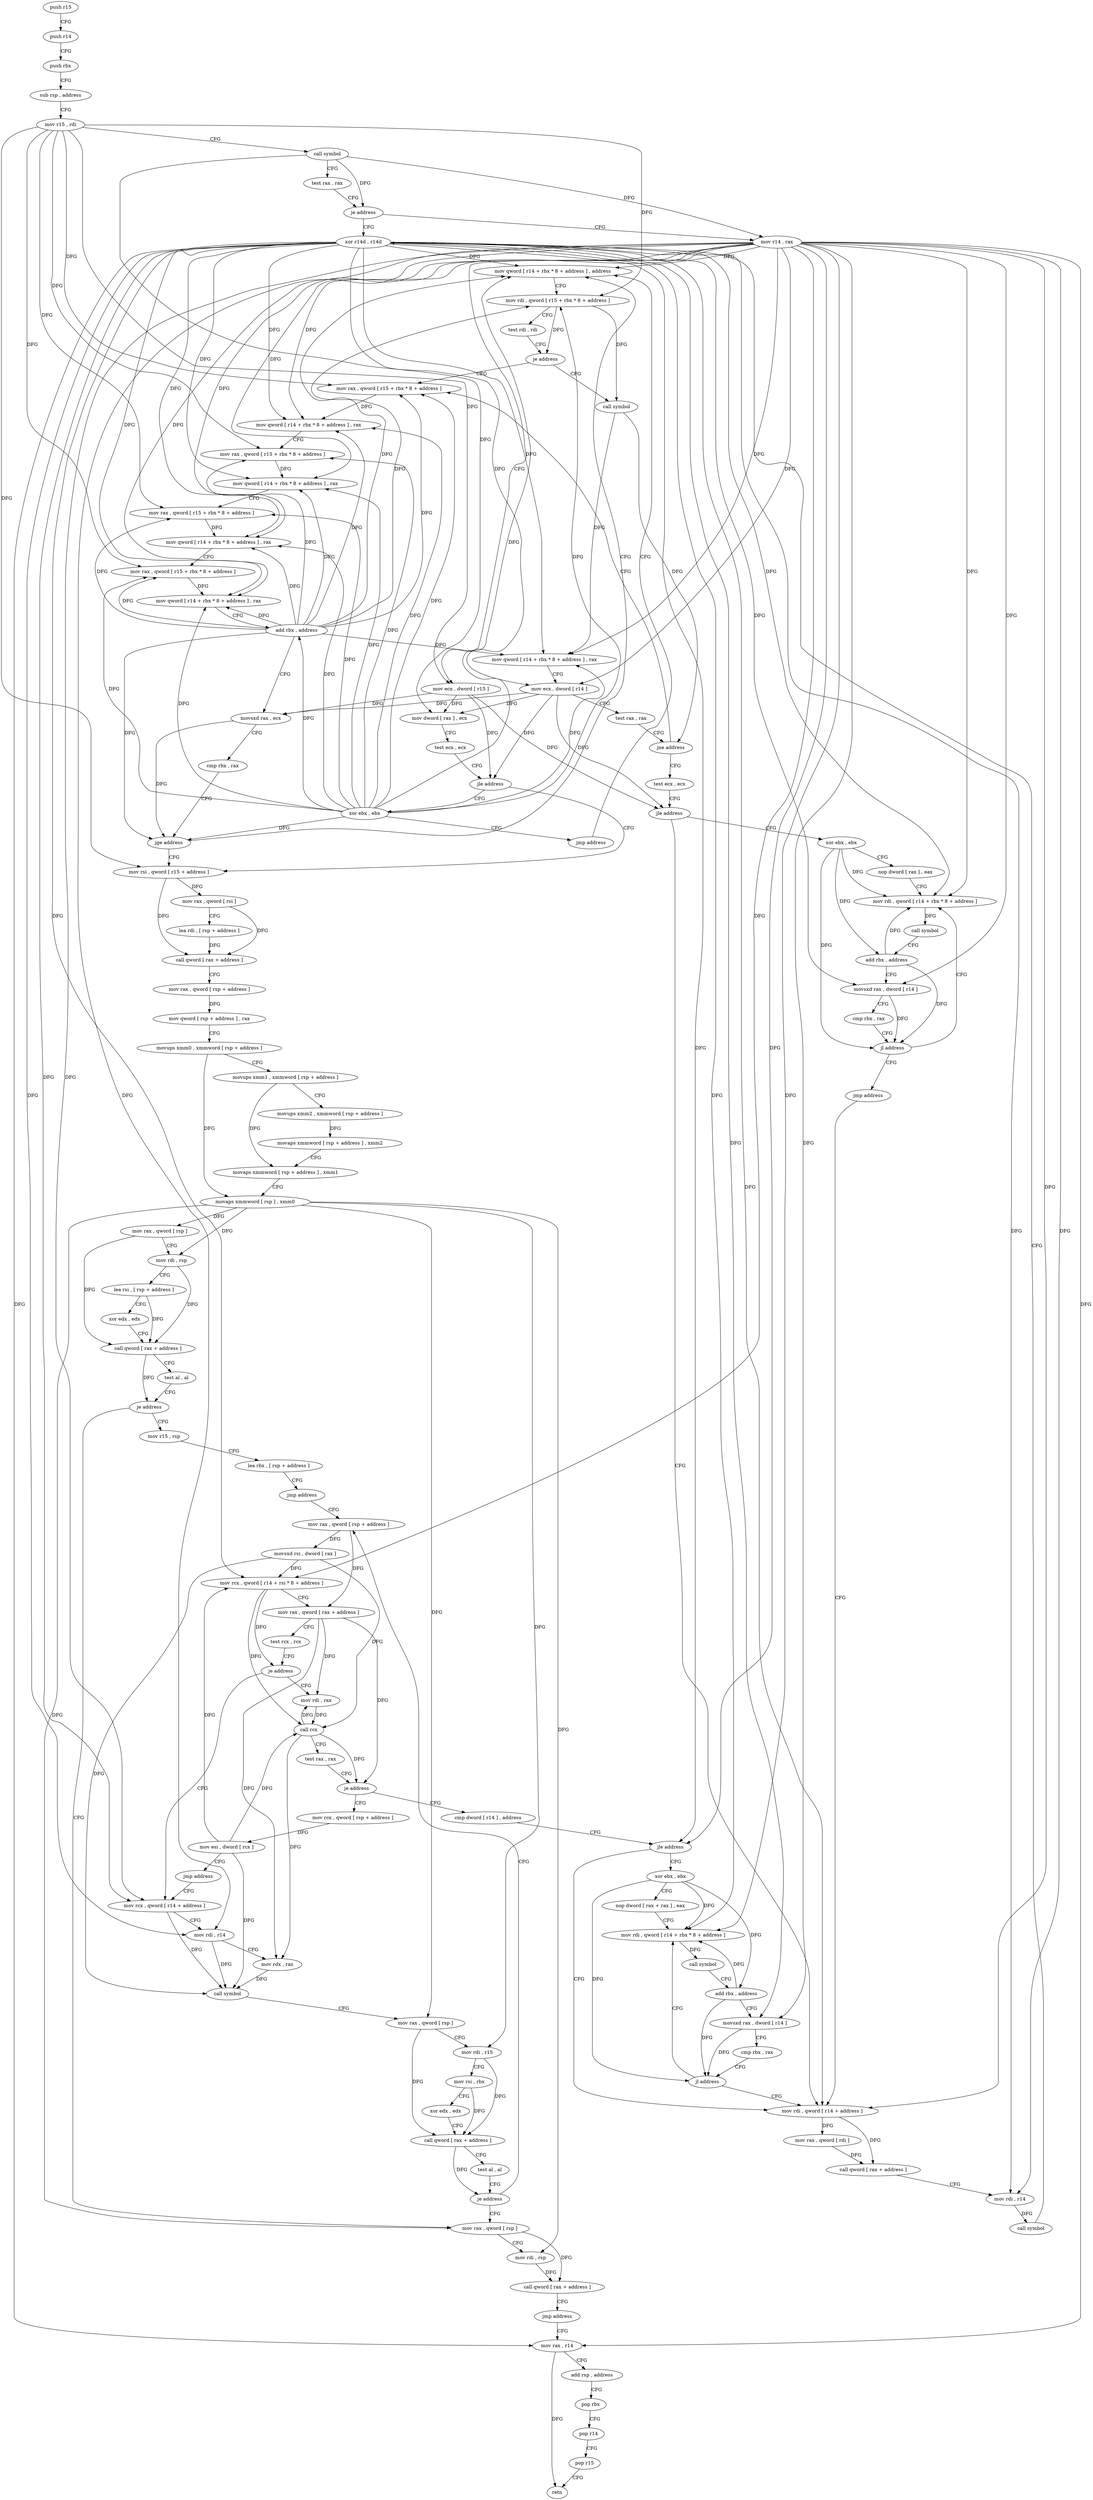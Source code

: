 digraph "func" {
"70144" [label = "push r15" ]
"70146" [label = "push r14" ]
"70148" [label = "push rbx" ]
"70149" [label = "sub rsp , address" ]
"70153" [label = "mov r15 , rdi" ]
"70156" [label = "call symbol" ]
"70161" [label = "test rax , rax" ]
"70164" [label = "je address" ]
"70590" [label = "xor r14d , r14d" ]
"70170" [label = "mov r14 , rax" ]
"70593" [label = "mov rax , r14" ]
"70173" [label = "mov ecx , dword [ r15 ]" ]
"70176" [label = "mov dword [ rax ] , ecx" ]
"70178" [label = "test ecx , ecx" ]
"70180" [label = "jle address" ]
"70331" [label = "mov rsi , qword [ r15 + address ]" ]
"70186" [label = "xor ebx , ebx" ]
"70338" [label = "mov rax , qword [ rsi ]" ]
"70341" [label = "lea rdi , [ rsp + address ]" ]
"70346" [label = "call qword [ rax + address ]" ]
"70352" [label = "mov rax , qword [ rsp + address ]" ]
"70357" [label = "mov qword [ rsp + address ] , rax" ]
"70362" [label = "movups xmm0 , xmmword [ rsp + address ]" ]
"70367" [label = "movups xmm1 , xmmword [ rsp + address ]" ]
"70372" [label = "movups xmm2 , xmmword [ rsp + address ]" ]
"70377" [label = "movaps xmmword [ rsp + address ] , xmm2" ]
"70382" [label = "movaps xmmword [ rsp + address ] , xmm1" ]
"70387" [label = "movaps xmmword [ rsp ] , xmm0" ]
"70391" [label = "mov rax , qword [ rsp ]" ]
"70395" [label = "mov rdi , rsp" ]
"70398" [label = "lea rsi , [ rsp + address ]" ]
"70403" [label = "xor edx , edx" ]
"70405" [label = "call qword [ rax + address ]" ]
"70411" [label = "test al , al" ]
"70413" [label = "je address" ]
"70513" [label = "mov rax , qword [ rsp ]" ]
"70415" [label = "mov r15 , rsp" ]
"70188" [label = "jmp address" ]
"70250" [label = "mov qword [ r14 + rbx * 8 + address ] , address" ]
"70517" [label = "mov rdi , rsp" ]
"70520" [label = "call qword [ rax + address ]" ]
"70526" [label = "jmp address" ]
"70418" [label = "lea rbx , [ rsp + address ]" ]
"70423" [label = "jmp address" ]
"70472" [label = "mov rax , qword [ rsp + address ]" ]
"70262" [label = "mov rdi , qword [ r15 + rbx * 8 + address ]" ]
"70267" [label = "test rdi , rdi" ]
"70270" [label = "je address" ]
"70192" [label = "mov rax , qword [ r15 + rbx * 8 + address ]" ]
"70272" [label = "call symbol" ]
"70596" [label = "add rsp , address" ]
"70600" [label = "pop rbx" ]
"70601" [label = "pop r14" ]
"70603" [label = "pop r15" ]
"70605" [label = "retn" ]
"70477" [label = "movsxd rsi , dword [ rax ]" ]
"70480" [label = "mov rcx , qword [ r14 + rsi * 8 + address ]" ]
"70485" [label = "mov rax , qword [ rax + address ]" ]
"70489" [label = "test rcx , rcx" ]
"70492" [label = "je address" ]
"70432" [label = "mov rcx , qword [ r14 + address ]" ]
"70494" [label = "mov rdi , rax" ]
"70197" [label = "mov qword [ r14 + rbx * 8 + address ] , rax" ]
"70202" [label = "mov rax , qword [ r15 + rbx * 8 + address ]" ]
"70207" [label = "mov qword [ r14 + rbx * 8 + address ] , rax" ]
"70212" [label = "mov rax , qword [ r15 + rbx * 8 + address ]" ]
"70217" [label = "mov qword [ r14 + rbx * 8 + address ] , rax" ]
"70222" [label = "mov rax , qword [ r15 + rbx * 8 + address ]" ]
"70230" [label = "mov qword [ r14 + rbx * 8 + address ] , rax" ]
"70238" [label = "add rbx , address" ]
"70242" [label = "movsxd rax , ecx" ]
"70245" [label = "cmp rbx , rax" ]
"70248" [label = "jge address" ]
"70277" [label = "mov qword [ r14 + rbx * 8 + address ] , rax" ]
"70282" [label = "mov ecx , dword [ r14 ]" ]
"70285" [label = "test rax , rax" ]
"70288" [label = "jne address" ]
"70290" [label = "test ecx , ecx" ]
"70439" [label = "mov rdi , r14" ]
"70442" [label = "mov rdx , rax" ]
"70445" [label = "call symbol" ]
"70450" [label = "mov rax , qword [ rsp ]" ]
"70454" [label = "mov rdi , r15" ]
"70457" [label = "mov rsi , rbx" ]
"70460" [label = "xor edx , edx" ]
"70462" [label = "call qword [ rax + address ]" ]
"70468" [label = "test al , al" ]
"70470" [label = "je address" ]
"70497" [label = "call rcx" ]
"70499" [label = "test rax , rax" ]
"70502" [label = "je address" ]
"70528" [label = "cmp dword [ r14 ] , address" ]
"70504" [label = "mov rcx , qword [ rsp + address ]" ]
"70292" [label = "jle address" ]
"70566" [label = "mov rdi , qword [ r14 + address ]" ]
"70298" [label = "xor ebx , ebx" ]
"70532" [label = "jle address" ]
"70534" [label = "xor ebx , ebx" ]
"70509" [label = "mov esi , dword [ rcx ]" ]
"70511" [label = "jmp address" ]
"70573" [label = "mov rax , qword [ rdi ]" ]
"70576" [label = "call qword [ rax + address ]" ]
"70582" [label = "mov rdi , r14" ]
"70585" [label = "call symbol" ]
"70300" [label = "nop dword [ rax ] , eax" ]
"70304" [label = "mov rdi , qword [ r14 + rbx * 8 + address ]" ]
"70536" [label = "nop dword [ rax + rax ] , eax" ]
"70544" [label = "mov rdi , qword [ r14 + rbx * 8 + address ]" ]
"70309" [label = "call symbol" ]
"70314" [label = "add rbx , address" ]
"70318" [label = "movsxd rax , dword [ r14 ]" ]
"70321" [label = "cmp rbx , rax" ]
"70324" [label = "jl address" ]
"70326" [label = "jmp address" ]
"70549" [label = "call symbol" ]
"70554" [label = "add rbx , address" ]
"70558" [label = "movsxd rax , dword [ r14 ]" ]
"70561" [label = "cmp rbx , rax" ]
"70564" [label = "jl address" ]
"70144" -> "70146" [ label = "CFG" ]
"70146" -> "70148" [ label = "CFG" ]
"70148" -> "70149" [ label = "CFG" ]
"70149" -> "70153" [ label = "CFG" ]
"70153" -> "70156" [ label = "CFG" ]
"70153" -> "70173" [ label = "DFG" ]
"70153" -> "70331" [ label = "DFG" ]
"70153" -> "70262" [ label = "DFG" ]
"70153" -> "70192" [ label = "DFG" ]
"70153" -> "70202" [ label = "DFG" ]
"70153" -> "70212" [ label = "DFG" ]
"70153" -> "70222" [ label = "DFG" ]
"70156" -> "70161" [ label = "CFG" ]
"70156" -> "70164" [ label = "DFG" ]
"70156" -> "70170" [ label = "DFG" ]
"70156" -> "70176" [ label = "DFG" ]
"70161" -> "70164" [ label = "CFG" ]
"70164" -> "70590" [ label = "CFG" ]
"70164" -> "70170" [ label = "CFG" ]
"70590" -> "70593" [ label = "DFG" ]
"70590" -> "70250" [ label = "DFG" ]
"70590" -> "70480" [ label = "DFG" ]
"70590" -> "70197" [ label = "DFG" ]
"70590" -> "70207" [ label = "DFG" ]
"70590" -> "70217" [ label = "DFG" ]
"70590" -> "70230" [ label = "DFG" ]
"70590" -> "70277" [ label = "DFG" ]
"70590" -> "70282" [ label = "DFG" ]
"70590" -> "70432" [ label = "DFG" ]
"70590" -> "70439" [ label = "DFG" ]
"70590" -> "70532" [ label = "DFG" ]
"70590" -> "70566" [ label = "DFG" ]
"70590" -> "70582" [ label = "DFG" ]
"70590" -> "70304" [ label = "DFG" ]
"70590" -> "70318" [ label = "DFG" ]
"70590" -> "70544" [ label = "DFG" ]
"70590" -> "70558" [ label = "DFG" ]
"70170" -> "70173" [ label = "CFG" ]
"70170" -> "70593" [ label = "DFG" ]
"70170" -> "70250" [ label = "DFG" ]
"70170" -> "70480" [ label = "DFG" ]
"70170" -> "70197" [ label = "DFG" ]
"70170" -> "70207" [ label = "DFG" ]
"70170" -> "70217" [ label = "DFG" ]
"70170" -> "70230" [ label = "DFG" ]
"70170" -> "70277" [ label = "DFG" ]
"70170" -> "70282" [ label = "DFG" ]
"70170" -> "70432" [ label = "DFG" ]
"70170" -> "70439" [ label = "DFG" ]
"70170" -> "70532" [ label = "DFG" ]
"70170" -> "70566" [ label = "DFG" ]
"70170" -> "70582" [ label = "DFG" ]
"70170" -> "70304" [ label = "DFG" ]
"70170" -> "70318" [ label = "DFG" ]
"70170" -> "70544" [ label = "DFG" ]
"70170" -> "70558" [ label = "DFG" ]
"70593" -> "70596" [ label = "CFG" ]
"70593" -> "70605" [ label = "DFG" ]
"70173" -> "70176" [ label = "DFG" ]
"70173" -> "70180" [ label = "DFG" ]
"70173" -> "70242" [ label = "DFG" ]
"70173" -> "70292" [ label = "DFG" ]
"70176" -> "70178" [ label = "CFG" ]
"70178" -> "70180" [ label = "CFG" ]
"70180" -> "70331" [ label = "CFG" ]
"70180" -> "70186" [ label = "CFG" ]
"70331" -> "70338" [ label = "DFG" ]
"70331" -> "70346" [ label = "DFG" ]
"70186" -> "70188" [ label = "CFG" ]
"70186" -> "70250" [ label = "DFG" ]
"70186" -> "70262" [ label = "DFG" ]
"70186" -> "70192" [ label = "DFG" ]
"70186" -> "70197" [ label = "DFG" ]
"70186" -> "70202" [ label = "DFG" ]
"70186" -> "70207" [ label = "DFG" ]
"70186" -> "70212" [ label = "DFG" ]
"70186" -> "70217" [ label = "DFG" ]
"70186" -> "70222" [ label = "DFG" ]
"70186" -> "70230" [ label = "DFG" ]
"70186" -> "70238" [ label = "DFG" ]
"70186" -> "70248" [ label = "DFG" ]
"70186" -> "70277" [ label = "DFG" ]
"70338" -> "70341" [ label = "CFG" ]
"70338" -> "70346" [ label = "DFG" ]
"70341" -> "70346" [ label = "DFG" ]
"70346" -> "70352" [ label = "CFG" ]
"70352" -> "70357" [ label = "DFG" ]
"70357" -> "70362" [ label = "CFG" ]
"70362" -> "70367" [ label = "CFG" ]
"70362" -> "70387" [ label = "DFG" ]
"70367" -> "70372" [ label = "CFG" ]
"70367" -> "70382" [ label = "DFG" ]
"70372" -> "70377" [ label = "DFG" ]
"70377" -> "70382" [ label = "CFG" ]
"70382" -> "70387" [ label = "CFG" ]
"70387" -> "70391" [ label = "DFG" ]
"70387" -> "70513" [ label = "DFG" ]
"70387" -> "70450" [ label = "DFG" ]
"70387" -> "70395" [ label = "DFG" ]
"70387" -> "70517" [ label = "DFG" ]
"70387" -> "70454" [ label = "DFG" ]
"70391" -> "70395" [ label = "CFG" ]
"70391" -> "70405" [ label = "DFG" ]
"70395" -> "70398" [ label = "CFG" ]
"70395" -> "70405" [ label = "DFG" ]
"70398" -> "70403" [ label = "CFG" ]
"70398" -> "70405" [ label = "DFG" ]
"70403" -> "70405" [ label = "CFG" ]
"70405" -> "70411" [ label = "CFG" ]
"70405" -> "70413" [ label = "DFG" ]
"70411" -> "70413" [ label = "CFG" ]
"70413" -> "70513" [ label = "CFG" ]
"70413" -> "70415" [ label = "CFG" ]
"70513" -> "70517" [ label = "CFG" ]
"70513" -> "70520" [ label = "DFG" ]
"70415" -> "70418" [ label = "CFG" ]
"70188" -> "70250" [ label = "CFG" ]
"70250" -> "70262" [ label = "CFG" ]
"70517" -> "70520" [ label = "DFG" ]
"70520" -> "70526" [ label = "CFG" ]
"70526" -> "70593" [ label = "CFG" ]
"70418" -> "70423" [ label = "CFG" ]
"70423" -> "70472" [ label = "CFG" ]
"70472" -> "70477" [ label = "DFG" ]
"70472" -> "70485" [ label = "DFG" ]
"70262" -> "70267" [ label = "CFG" ]
"70262" -> "70270" [ label = "DFG" ]
"70262" -> "70272" [ label = "DFG" ]
"70267" -> "70270" [ label = "CFG" ]
"70270" -> "70192" [ label = "CFG" ]
"70270" -> "70272" [ label = "CFG" ]
"70192" -> "70197" [ label = "DFG" ]
"70272" -> "70277" [ label = "DFG" ]
"70272" -> "70288" [ label = "DFG" ]
"70596" -> "70600" [ label = "CFG" ]
"70600" -> "70601" [ label = "CFG" ]
"70601" -> "70603" [ label = "CFG" ]
"70603" -> "70605" [ label = "CFG" ]
"70477" -> "70480" [ label = "DFG" ]
"70477" -> "70445" [ label = "DFG" ]
"70477" -> "70497" [ label = "DFG" ]
"70480" -> "70485" [ label = "CFG" ]
"70480" -> "70492" [ label = "DFG" ]
"70480" -> "70497" [ label = "DFG" ]
"70485" -> "70489" [ label = "CFG" ]
"70485" -> "70442" [ label = "DFG" ]
"70485" -> "70494" [ label = "DFG" ]
"70485" -> "70502" [ label = "DFG" ]
"70489" -> "70492" [ label = "CFG" ]
"70492" -> "70432" [ label = "CFG" ]
"70492" -> "70494" [ label = "CFG" ]
"70432" -> "70439" [ label = "CFG" ]
"70432" -> "70445" [ label = "DFG" ]
"70494" -> "70497" [ label = "DFG" ]
"70197" -> "70202" [ label = "CFG" ]
"70202" -> "70207" [ label = "DFG" ]
"70207" -> "70212" [ label = "CFG" ]
"70212" -> "70217" [ label = "DFG" ]
"70217" -> "70222" [ label = "CFG" ]
"70222" -> "70230" [ label = "DFG" ]
"70230" -> "70238" [ label = "CFG" ]
"70238" -> "70242" [ label = "CFG" ]
"70238" -> "70250" [ label = "DFG" ]
"70238" -> "70262" [ label = "DFG" ]
"70238" -> "70192" [ label = "DFG" ]
"70238" -> "70202" [ label = "DFG" ]
"70238" -> "70212" [ label = "DFG" ]
"70238" -> "70222" [ label = "DFG" ]
"70238" -> "70197" [ label = "DFG" ]
"70238" -> "70207" [ label = "DFG" ]
"70238" -> "70217" [ label = "DFG" ]
"70238" -> "70230" [ label = "DFG" ]
"70238" -> "70248" [ label = "DFG" ]
"70238" -> "70277" [ label = "DFG" ]
"70242" -> "70245" [ label = "CFG" ]
"70242" -> "70248" [ label = "DFG" ]
"70245" -> "70248" [ label = "CFG" ]
"70248" -> "70331" [ label = "CFG" ]
"70248" -> "70250" [ label = "CFG" ]
"70277" -> "70282" [ label = "CFG" ]
"70282" -> "70285" [ label = "CFG" ]
"70282" -> "70176" [ label = "DFG" ]
"70282" -> "70180" [ label = "DFG" ]
"70282" -> "70242" [ label = "DFG" ]
"70282" -> "70292" [ label = "DFG" ]
"70285" -> "70288" [ label = "CFG" ]
"70288" -> "70192" [ label = "CFG" ]
"70288" -> "70290" [ label = "CFG" ]
"70290" -> "70292" [ label = "CFG" ]
"70439" -> "70442" [ label = "CFG" ]
"70439" -> "70445" [ label = "DFG" ]
"70442" -> "70445" [ label = "DFG" ]
"70445" -> "70450" [ label = "CFG" ]
"70450" -> "70454" [ label = "CFG" ]
"70450" -> "70462" [ label = "DFG" ]
"70454" -> "70457" [ label = "CFG" ]
"70454" -> "70462" [ label = "DFG" ]
"70457" -> "70460" [ label = "CFG" ]
"70457" -> "70462" [ label = "DFG" ]
"70460" -> "70462" [ label = "CFG" ]
"70462" -> "70468" [ label = "CFG" ]
"70462" -> "70470" [ label = "DFG" ]
"70468" -> "70470" [ label = "CFG" ]
"70470" -> "70513" [ label = "CFG" ]
"70470" -> "70472" [ label = "CFG" ]
"70497" -> "70499" [ label = "CFG" ]
"70497" -> "70442" [ label = "DFG" ]
"70497" -> "70494" [ label = "DFG" ]
"70497" -> "70502" [ label = "DFG" ]
"70499" -> "70502" [ label = "CFG" ]
"70502" -> "70528" [ label = "CFG" ]
"70502" -> "70504" [ label = "CFG" ]
"70528" -> "70532" [ label = "CFG" ]
"70504" -> "70509" [ label = "DFG" ]
"70292" -> "70566" [ label = "CFG" ]
"70292" -> "70298" [ label = "CFG" ]
"70566" -> "70573" [ label = "DFG" ]
"70566" -> "70576" [ label = "DFG" ]
"70298" -> "70300" [ label = "CFG" ]
"70298" -> "70304" [ label = "DFG" ]
"70298" -> "70314" [ label = "DFG" ]
"70298" -> "70324" [ label = "DFG" ]
"70532" -> "70566" [ label = "CFG" ]
"70532" -> "70534" [ label = "CFG" ]
"70534" -> "70536" [ label = "CFG" ]
"70534" -> "70544" [ label = "DFG" ]
"70534" -> "70554" [ label = "DFG" ]
"70534" -> "70564" [ label = "DFG" ]
"70509" -> "70511" [ label = "CFG" ]
"70509" -> "70480" [ label = "DFG" ]
"70509" -> "70497" [ label = "DFG" ]
"70509" -> "70445" [ label = "DFG" ]
"70511" -> "70432" [ label = "CFG" ]
"70573" -> "70576" [ label = "DFG" ]
"70576" -> "70582" [ label = "CFG" ]
"70582" -> "70585" [ label = "DFG" ]
"70585" -> "70590" [ label = "CFG" ]
"70300" -> "70304" [ label = "CFG" ]
"70304" -> "70309" [ label = "DFG" ]
"70536" -> "70544" [ label = "CFG" ]
"70544" -> "70549" [ label = "DFG" ]
"70309" -> "70314" [ label = "CFG" ]
"70314" -> "70318" [ label = "CFG" ]
"70314" -> "70304" [ label = "DFG" ]
"70314" -> "70324" [ label = "DFG" ]
"70318" -> "70321" [ label = "CFG" ]
"70318" -> "70324" [ label = "DFG" ]
"70321" -> "70324" [ label = "CFG" ]
"70324" -> "70304" [ label = "CFG" ]
"70324" -> "70326" [ label = "CFG" ]
"70326" -> "70566" [ label = "CFG" ]
"70549" -> "70554" [ label = "CFG" ]
"70554" -> "70558" [ label = "CFG" ]
"70554" -> "70544" [ label = "DFG" ]
"70554" -> "70564" [ label = "DFG" ]
"70558" -> "70561" [ label = "CFG" ]
"70558" -> "70564" [ label = "DFG" ]
"70561" -> "70564" [ label = "CFG" ]
"70564" -> "70544" [ label = "CFG" ]
"70564" -> "70566" [ label = "CFG" ]
}
